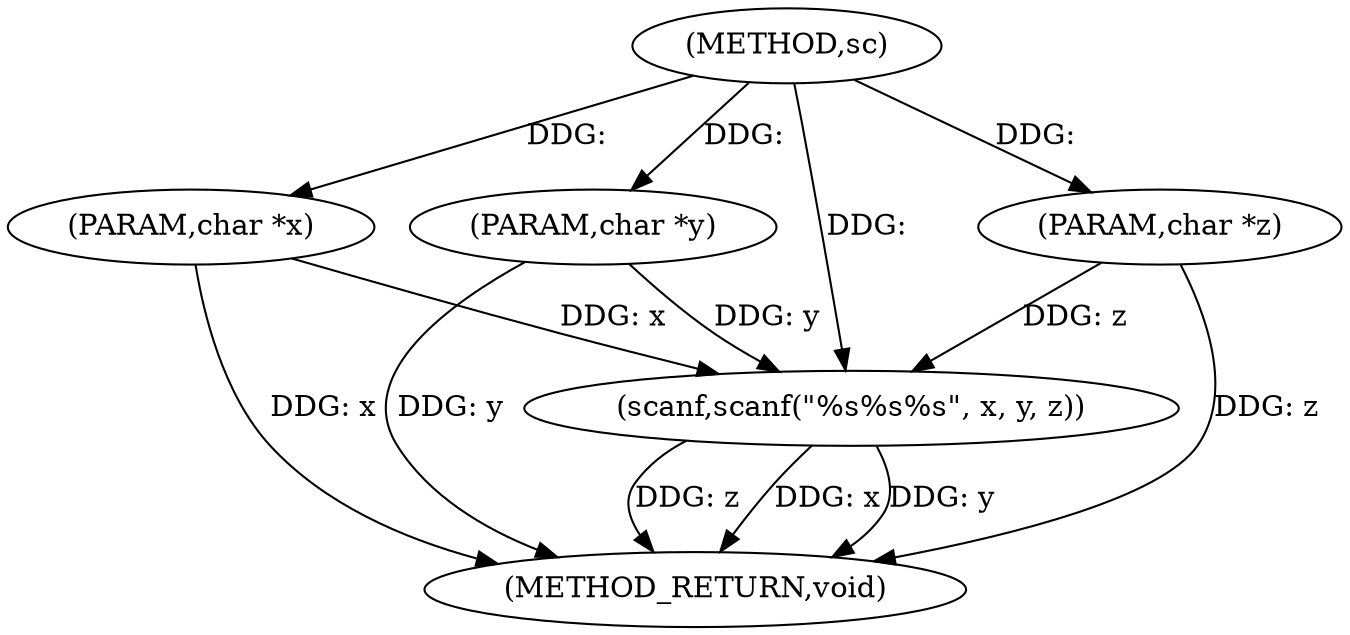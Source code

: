 digraph "sc" {  
"1000189" [label = "(METHOD,sc)" ]
"1000199" [label = "(METHOD_RETURN,void)" ]
"1000190" [label = "(PARAM,char *x)" ]
"1000191" [label = "(PARAM,char *y)" ]
"1000192" [label = "(PARAM,char *z)" ]
"1000194" [label = "(scanf,scanf(\"%s%s%s\", x, y, z))" ]
  "1000190" -> "1000199"  [ label = "DDG: x"] 
  "1000191" -> "1000199"  [ label = "DDG: y"] 
  "1000192" -> "1000199"  [ label = "DDG: z"] 
  "1000194" -> "1000199"  [ label = "DDG: x"] 
  "1000194" -> "1000199"  [ label = "DDG: y"] 
  "1000194" -> "1000199"  [ label = "DDG: z"] 
  "1000189" -> "1000190"  [ label = "DDG: "] 
  "1000189" -> "1000191"  [ label = "DDG: "] 
  "1000189" -> "1000192"  [ label = "DDG: "] 
  "1000192" -> "1000194"  [ label = "DDG: z"] 
  "1000189" -> "1000194"  [ label = "DDG: "] 
  "1000191" -> "1000194"  [ label = "DDG: y"] 
  "1000190" -> "1000194"  [ label = "DDG: x"] 
}

